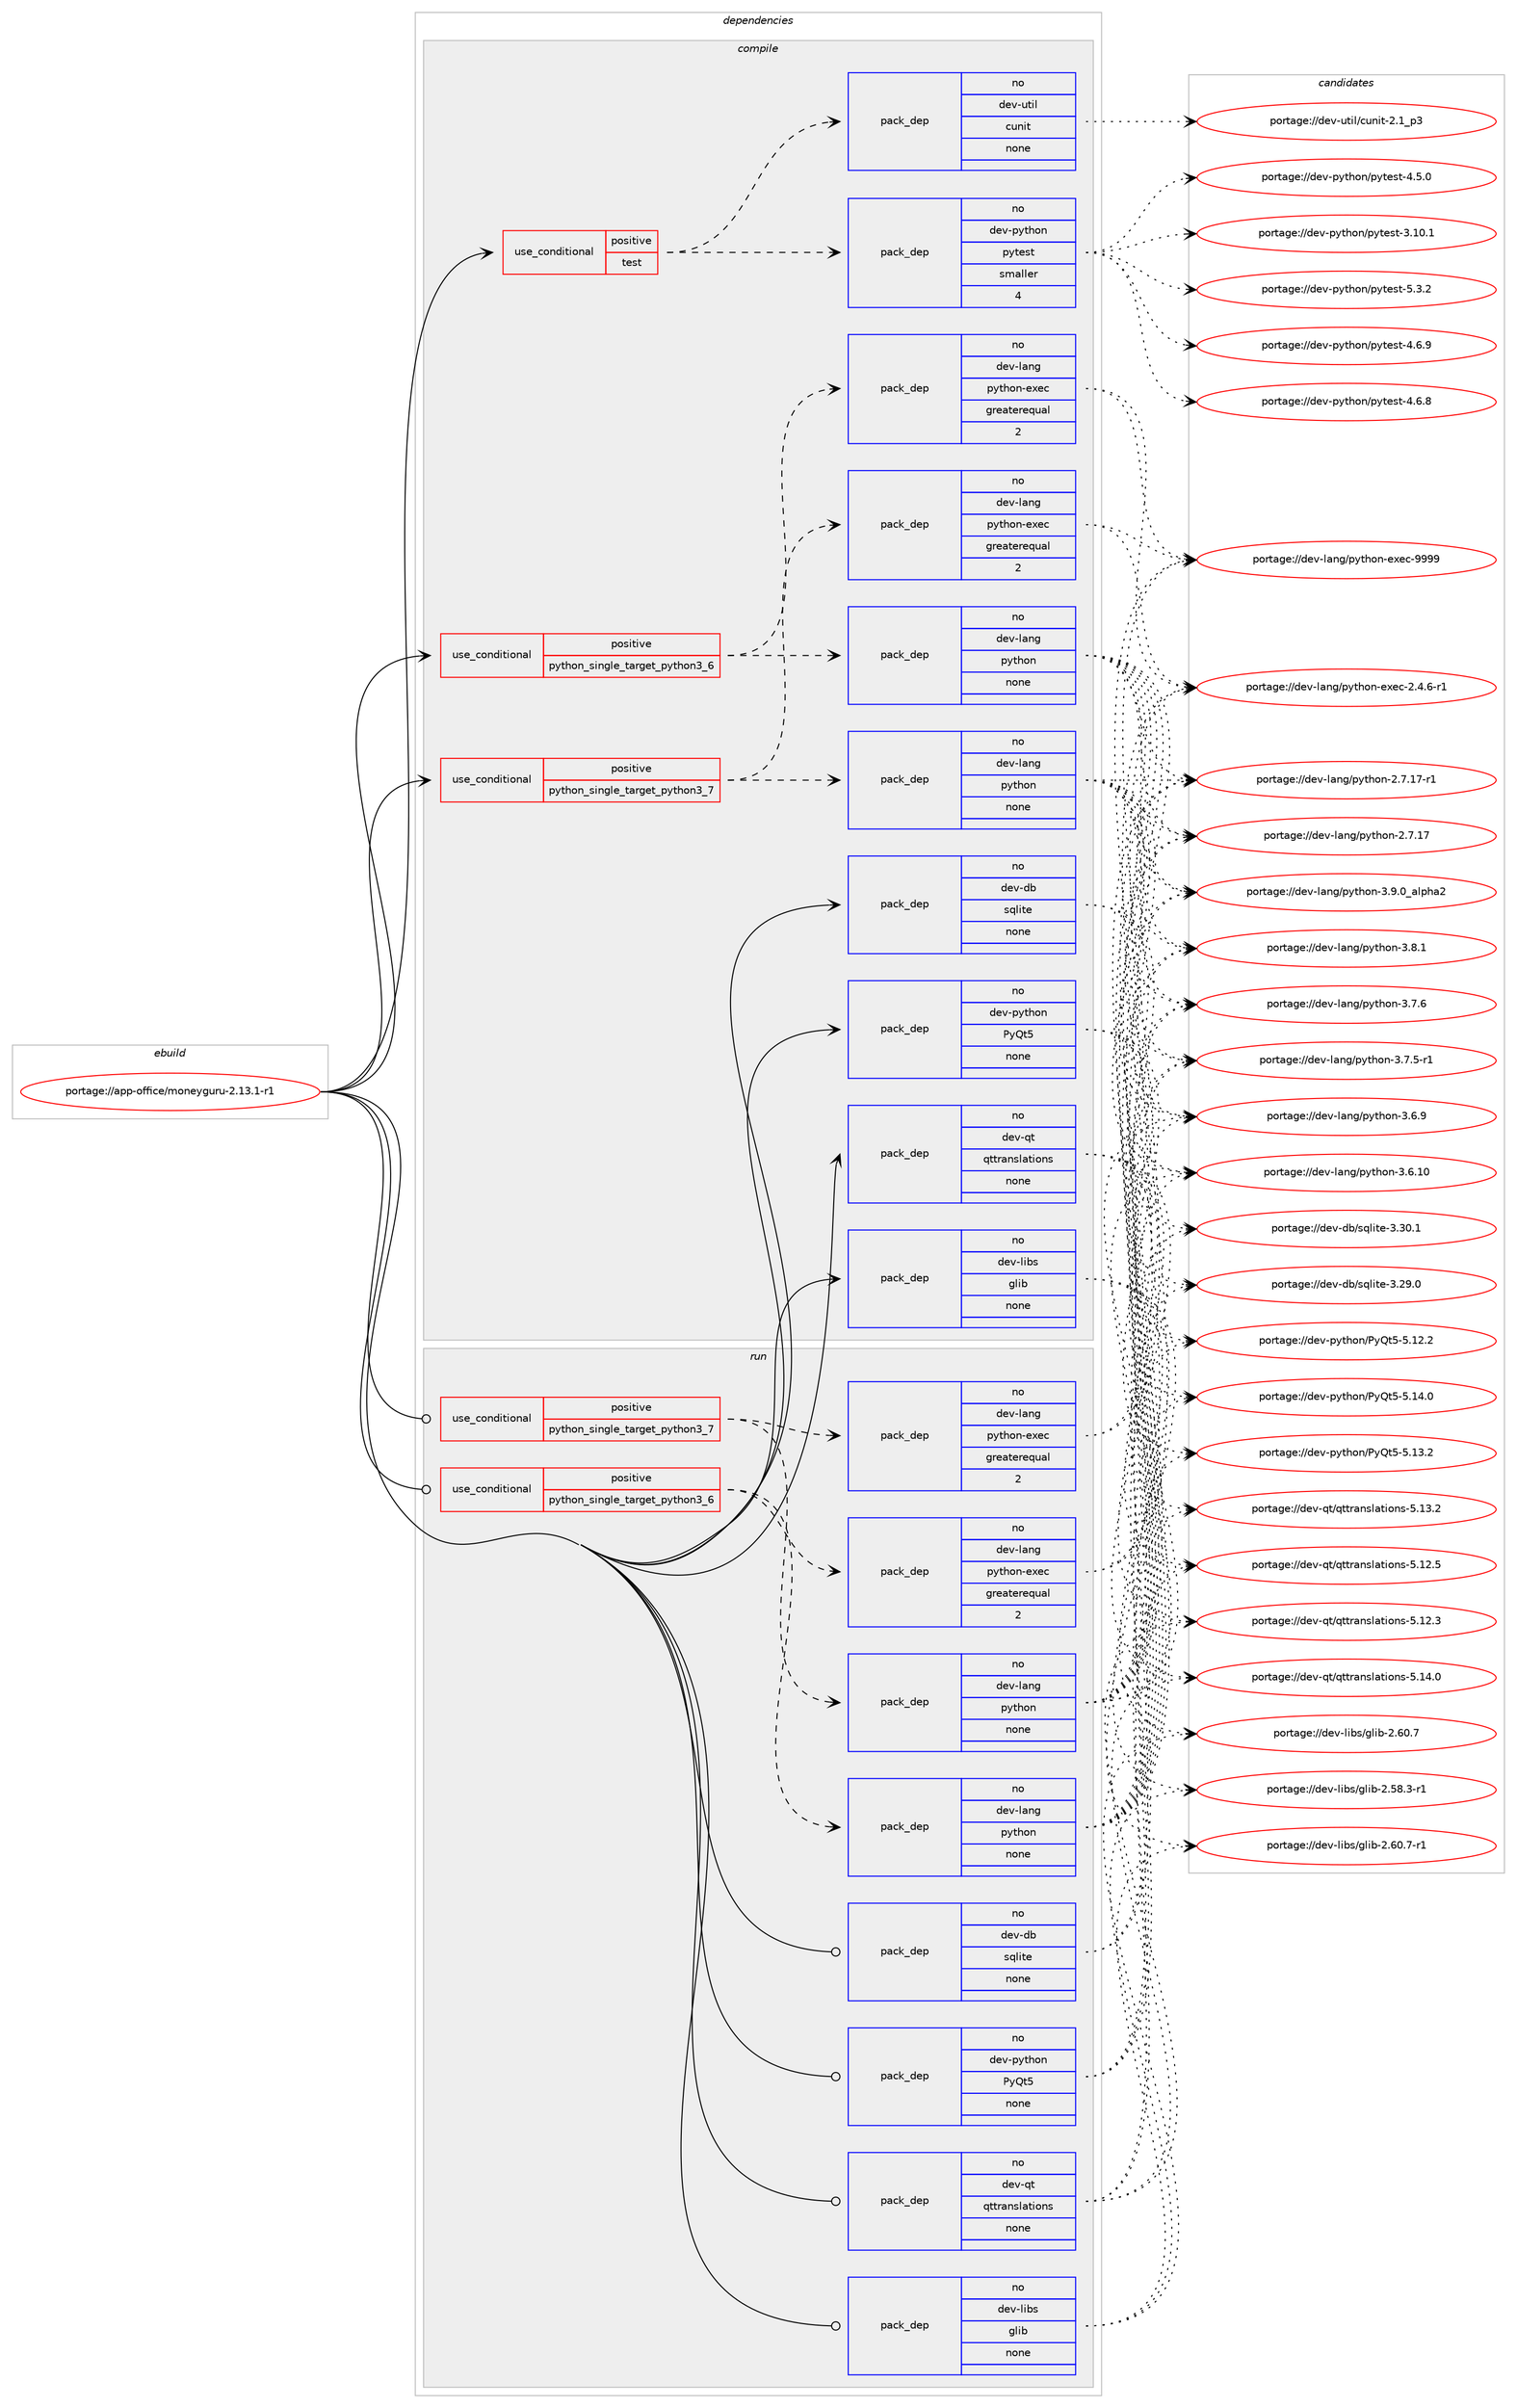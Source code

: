 digraph prolog {

# *************
# Graph options
# *************

newrank=true;
concentrate=true;
compound=true;
graph [rankdir=LR,fontname=Helvetica,fontsize=10,ranksep=1.5];#, ranksep=2.5, nodesep=0.2];
edge  [arrowhead=vee];
node  [fontname=Helvetica,fontsize=10];

# **********
# The ebuild
# **********

subgraph cluster_leftcol {
color=gray;
label=<<i>ebuild</i>>;
id [label="portage://app-office/moneyguru-2.13.1-r1", color=red, width=4, href="../app-office/moneyguru-2.13.1-r1.svg"];
}

# ****************
# The dependencies
# ****************

subgraph cluster_midcol {
color=gray;
label=<<i>dependencies</i>>;
subgraph cluster_compile {
fillcolor="#eeeeee";
style=filled;
label=<<i>compile</i>>;
subgraph cond141700 {
dependency604596 [label=<<TABLE BORDER="0" CELLBORDER="1" CELLSPACING="0" CELLPADDING="4"><TR><TD ROWSPAN="3" CELLPADDING="10">use_conditional</TD></TR><TR><TD>positive</TD></TR><TR><TD>python_single_target_python3_6</TD></TR></TABLE>>, shape=none, color=red];
subgraph pack454794 {
dependency604597 [label=<<TABLE BORDER="0" CELLBORDER="1" CELLSPACING="0" CELLPADDING="4" WIDTH="220"><TR><TD ROWSPAN="6" CELLPADDING="30">pack_dep</TD></TR><TR><TD WIDTH="110">no</TD></TR><TR><TD>dev-lang</TD></TR><TR><TD>python</TD></TR><TR><TD>none</TD></TR><TR><TD></TD></TR></TABLE>>, shape=none, color=blue];
}
dependency604596:e -> dependency604597:w [weight=20,style="dashed",arrowhead="vee"];
subgraph pack454795 {
dependency604598 [label=<<TABLE BORDER="0" CELLBORDER="1" CELLSPACING="0" CELLPADDING="4" WIDTH="220"><TR><TD ROWSPAN="6" CELLPADDING="30">pack_dep</TD></TR><TR><TD WIDTH="110">no</TD></TR><TR><TD>dev-lang</TD></TR><TR><TD>python-exec</TD></TR><TR><TD>greaterequal</TD></TR><TR><TD>2</TD></TR></TABLE>>, shape=none, color=blue];
}
dependency604596:e -> dependency604598:w [weight=20,style="dashed",arrowhead="vee"];
}
id:e -> dependency604596:w [weight=20,style="solid",arrowhead="vee"];
subgraph cond141701 {
dependency604599 [label=<<TABLE BORDER="0" CELLBORDER="1" CELLSPACING="0" CELLPADDING="4"><TR><TD ROWSPAN="3" CELLPADDING="10">use_conditional</TD></TR><TR><TD>positive</TD></TR><TR><TD>python_single_target_python3_7</TD></TR></TABLE>>, shape=none, color=red];
subgraph pack454796 {
dependency604600 [label=<<TABLE BORDER="0" CELLBORDER="1" CELLSPACING="0" CELLPADDING="4" WIDTH="220"><TR><TD ROWSPAN="6" CELLPADDING="30">pack_dep</TD></TR><TR><TD WIDTH="110">no</TD></TR><TR><TD>dev-lang</TD></TR><TR><TD>python</TD></TR><TR><TD>none</TD></TR><TR><TD></TD></TR></TABLE>>, shape=none, color=blue];
}
dependency604599:e -> dependency604600:w [weight=20,style="dashed",arrowhead="vee"];
subgraph pack454797 {
dependency604601 [label=<<TABLE BORDER="0" CELLBORDER="1" CELLSPACING="0" CELLPADDING="4" WIDTH="220"><TR><TD ROWSPAN="6" CELLPADDING="30">pack_dep</TD></TR><TR><TD WIDTH="110">no</TD></TR><TR><TD>dev-lang</TD></TR><TR><TD>python-exec</TD></TR><TR><TD>greaterequal</TD></TR><TR><TD>2</TD></TR></TABLE>>, shape=none, color=blue];
}
dependency604599:e -> dependency604601:w [weight=20,style="dashed",arrowhead="vee"];
}
id:e -> dependency604599:w [weight=20,style="solid",arrowhead="vee"];
subgraph cond141702 {
dependency604602 [label=<<TABLE BORDER="0" CELLBORDER="1" CELLSPACING="0" CELLPADDING="4"><TR><TD ROWSPAN="3" CELLPADDING="10">use_conditional</TD></TR><TR><TD>positive</TD></TR><TR><TD>test</TD></TR></TABLE>>, shape=none, color=red];
subgraph pack454798 {
dependency604603 [label=<<TABLE BORDER="0" CELLBORDER="1" CELLSPACING="0" CELLPADDING="4" WIDTH="220"><TR><TD ROWSPAN="6" CELLPADDING="30">pack_dep</TD></TR><TR><TD WIDTH="110">no</TD></TR><TR><TD>dev-python</TD></TR><TR><TD>pytest</TD></TR><TR><TD>smaller</TD></TR><TR><TD>4</TD></TR></TABLE>>, shape=none, color=blue];
}
dependency604602:e -> dependency604603:w [weight=20,style="dashed",arrowhead="vee"];
subgraph pack454799 {
dependency604604 [label=<<TABLE BORDER="0" CELLBORDER="1" CELLSPACING="0" CELLPADDING="4" WIDTH="220"><TR><TD ROWSPAN="6" CELLPADDING="30">pack_dep</TD></TR><TR><TD WIDTH="110">no</TD></TR><TR><TD>dev-util</TD></TR><TR><TD>cunit</TD></TR><TR><TD>none</TD></TR><TR><TD></TD></TR></TABLE>>, shape=none, color=blue];
}
dependency604602:e -> dependency604604:w [weight=20,style="dashed",arrowhead="vee"];
}
id:e -> dependency604602:w [weight=20,style="solid",arrowhead="vee"];
subgraph pack454800 {
dependency604605 [label=<<TABLE BORDER="0" CELLBORDER="1" CELLSPACING="0" CELLPADDING="4" WIDTH="220"><TR><TD ROWSPAN="6" CELLPADDING="30">pack_dep</TD></TR><TR><TD WIDTH="110">no</TD></TR><TR><TD>dev-db</TD></TR><TR><TD>sqlite</TD></TR><TR><TD>none</TD></TR><TR><TD></TD></TR></TABLE>>, shape=none, color=blue];
}
id:e -> dependency604605:w [weight=20,style="solid",arrowhead="vee"];
subgraph pack454801 {
dependency604606 [label=<<TABLE BORDER="0" CELLBORDER="1" CELLSPACING="0" CELLPADDING="4" WIDTH="220"><TR><TD ROWSPAN="6" CELLPADDING="30">pack_dep</TD></TR><TR><TD WIDTH="110">no</TD></TR><TR><TD>dev-libs</TD></TR><TR><TD>glib</TD></TR><TR><TD>none</TD></TR><TR><TD></TD></TR></TABLE>>, shape=none, color=blue];
}
id:e -> dependency604606:w [weight=20,style="solid",arrowhead="vee"];
subgraph pack454802 {
dependency604607 [label=<<TABLE BORDER="0" CELLBORDER="1" CELLSPACING="0" CELLPADDING="4" WIDTH="220"><TR><TD ROWSPAN="6" CELLPADDING="30">pack_dep</TD></TR><TR><TD WIDTH="110">no</TD></TR><TR><TD>dev-python</TD></TR><TR><TD>PyQt5</TD></TR><TR><TD>none</TD></TR><TR><TD></TD></TR></TABLE>>, shape=none, color=blue];
}
id:e -> dependency604607:w [weight=20,style="solid",arrowhead="vee"];
subgraph pack454803 {
dependency604608 [label=<<TABLE BORDER="0" CELLBORDER="1" CELLSPACING="0" CELLPADDING="4" WIDTH="220"><TR><TD ROWSPAN="6" CELLPADDING="30">pack_dep</TD></TR><TR><TD WIDTH="110">no</TD></TR><TR><TD>dev-qt</TD></TR><TR><TD>qttranslations</TD></TR><TR><TD>none</TD></TR><TR><TD></TD></TR></TABLE>>, shape=none, color=blue];
}
id:e -> dependency604608:w [weight=20,style="solid",arrowhead="vee"];
}
subgraph cluster_compileandrun {
fillcolor="#eeeeee";
style=filled;
label=<<i>compile and run</i>>;
}
subgraph cluster_run {
fillcolor="#eeeeee";
style=filled;
label=<<i>run</i>>;
subgraph cond141703 {
dependency604609 [label=<<TABLE BORDER="0" CELLBORDER="1" CELLSPACING="0" CELLPADDING="4"><TR><TD ROWSPAN="3" CELLPADDING="10">use_conditional</TD></TR><TR><TD>positive</TD></TR><TR><TD>python_single_target_python3_6</TD></TR></TABLE>>, shape=none, color=red];
subgraph pack454804 {
dependency604610 [label=<<TABLE BORDER="0" CELLBORDER="1" CELLSPACING="0" CELLPADDING="4" WIDTH="220"><TR><TD ROWSPAN="6" CELLPADDING="30">pack_dep</TD></TR><TR><TD WIDTH="110">no</TD></TR><TR><TD>dev-lang</TD></TR><TR><TD>python</TD></TR><TR><TD>none</TD></TR><TR><TD></TD></TR></TABLE>>, shape=none, color=blue];
}
dependency604609:e -> dependency604610:w [weight=20,style="dashed",arrowhead="vee"];
subgraph pack454805 {
dependency604611 [label=<<TABLE BORDER="0" CELLBORDER="1" CELLSPACING="0" CELLPADDING="4" WIDTH="220"><TR><TD ROWSPAN="6" CELLPADDING="30">pack_dep</TD></TR><TR><TD WIDTH="110">no</TD></TR><TR><TD>dev-lang</TD></TR><TR><TD>python-exec</TD></TR><TR><TD>greaterequal</TD></TR><TR><TD>2</TD></TR></TABLE>>, shape=none, color=blue];
}
dependency604609:e -> dependency604611:w [weight=20,style="dashed",arrowhead="vee"];
}
id:e -> dependency604609:w [weight=20,style="solid",arrowhead="odot"];
subgraph cond141704 {
dependency604612 [label=<<TABLE BORDER="0" CELLBORDER="1" CELLSPACING="0" CELLPADDING="4"><TR><TD ROWSPAN="3" CELLPADDING="10">use_conditional</TD></TR><TR><TD>positive</TD></TR><TR><TD>python_single_target_python3_7</TD></TR></TABLE>>, shape=none, color=red];
subgraph pack454806 {
dependency604613 [label=<<TABLE BORDER="0" CELLBORDER="1" CELLSPACING="0" CELLPADDING="4" WIDTH="220"><TR><TD ROWSPAN="6" CELLPADDING="30">pack_dep</TD></TR><TR><TD WIDTH="110">no</TD></TR><TR><TD>dev-lang</TD></TR><TR><TD>python</TD></TR><TR><TD>none</TD></TR><TR><TD></TD></TR></TABLE>>, shape=none, color=blue];
}
dependency604612:e -> dependency604613:w [weight=20,style="dashed",arrowhead="vee"];
subgraph pack454807 {
dependency604614 [label=<<TABLE BORDER="0" CELLBORDER="1" CELLSPACING="0" CELLPADDING="4" WIDTH="220"><TR><TD ROWSPAN="6" CELLPADDING="30">pack_dep</TD></TR><TR><TD WIDTH="110">no</TD></TR><TR><TD>dev-lang</TD></TR><TR><TD>python-exec</TD></TR><TR><TD>greaterequal</TD></TR><TR><TD>2</TD></TR></TABLE>>, shape=none, color=blue];
}
dependency604612:e -> dependency604614:w [weight=20,style="dashed",arrowhead="vee"];
}
id:e -> dependency604612:w [weight=20,style="solid",arrowhead="odot"];
subgraph pack454808 {
dependency604615 [label=<<TABLE BORDER="0" CELLBORDER="1" CELLSPACING="0" CELLPADDING="4" WIDTH="220"><TR><TD ROWSPAN="6" CELLPADDING="30">pack_dep</TD></TR><TR><TD WIDTH="110">no</TD></TR><TR><TD>dev-db</TD></TR><TR><TD>sqlite</TD></TR><TR><TD>none</TD></TR><TR><TD></TD></TR></TABLE>>, shape=none, color=blue];
}
id:e -> dependency604615:w [weight=20,style="solid",arrowhead="odot"];
subgraph pack454809 {
dependency604616 [label=<<TABLE BORDER="0" CELLBORDER="1" CELLSPACING="0" CELLPADDING="4" WIDTH="220"><TR><TD ROWSPAN="6" CELLPADDING="30">pack_dep</TD></TR><TR><TD WIDTH="110">no</TD></TR><TR><TD>dev-libs</TD></TR><TR><TD>glib</TD></TR><TR><TD>none</TD></TR><TR><TD></TD></TR></TABLE>>, shape=none, color=blue];
}
id:e -> dependency604616:w [weight=20,style="solid",arrowhead="odot"];
subgraph pack454810 {
dependency604617 [label=<<TABLE BORDER="0" CELLBORDER="1" CELLSPACING="0" CELLPADDING="4" WIDTH="220"><TR><TD ROWSPAN="6" CELLPADDING="30">pack_dep</TD></TR><TR><TD WIDTH="110">no</TD></TR><TR><TD>dev-python</TD></TR><TR><TD>PyQt5</TD></TR><TR><TD>none</TD></TR><TR><TD></TD></TR></TABLE>>, shape=none, color=blue];
}
id:e -> dependency604617:w [weight=20,style="solid",arrowhead="odot"];
subgraph pack454811 {
dependency604618 [label=<<TABLE BORDER="0" CELLBORDER="1" CELLSPACING="0" CELLPADDING="4" WIDTH="220"><TR><TD ROWSPAN="6" CELLPADDING="30">pack_dep</TD></TR><TR><TD WIDTH="110">no</TD></TR><TR><TD>dev-qt</TD></TR><TR><TD>qttranslations</TD></TR><TR><TD>none</TD></TR><TR><TD></TD></TR></TABLE>>, shape=none, color=blue];
}
id:e -> dependency604618:w [weight=20,style="solid",arrowhead="odot"];
}
}

# **************
# The candidates
# **************

subgraph cluster_choices {
rank=same;
color=gray;
label=<<i>candidates</i>>;

subgraph choice454794 {
color=black;
nodesep=1;
choice10010111845108971101034711212111610411111045514657464895971081121049750 [label="portage://dev-lang/python-3.9.0_alpha2", color=red, width=4,href="../dev-lang/python-3.9.0_alpha2.svg"];
choice100101118451089711010347112121116104111110455146564649 [label="portage://dev-lang/python-3.8.1", color=red, width=4,href="../dev-lang/python-3.8.1.svg"];
choice100101118451089711010347112121116104111110455146554654 [label="portage://dev-lang/python-3.7.6", color=red, width=4,href="../dev-lang/python-3.7.6.svg"];
choice1001011184510897110103471121211161041111104551465546534511449 [label="portage://dev-lang/python-3.7.5-r1", color=red, width=4,href="../dev-lang/python-3.7.5-r1.svg"];
choice100101118451089711010347112121116104111110455146544657 [label="portage://dev-lang/python-3.6.9", color=red, width=4,href="../dev-lang/python-3.6.9.svg"];
choice10010111845108971101034711212111610411111045514654464948 [label="portage://dev-lang/python-3.6.10", color=red, width=4,href="../dev-lang/python-3.6.10.svg"];
choice100101118451089711010347112121116104111110455046554649554511449 [label="portage://dev-lang/python-2.7.17-r1", color=red, width=4,href="../dev-lang/python-2.7.17-r1.svg"];
choice10010111845108971101034711212111610411111045504655464955 [label="portage://dev-lang/python-2.7.17", color=red, width=4,href="../dev-lang/python-2.7.17.svg"];
dependency604597:e -> choice10010111845108971101034711212111610411111045514657464895971081121049750:w [style=dotted,weight="100"];
dependency604597:e -> choice100101118451089711010347112121116104111110455146564649:w [style=dotted,weight="100"];
dependency604597:e -> choice100101118451089711010347112121116104111110455146554654:w [style=dotted,weight="100"];
dependency604597:e -> choice1001011184510897110103471121211161041111104551465546534511449:w [style=dotted,weight="100"];
dependency604597:e -> choice100101118451089711010347112121116104111110455146544657:w [style=dotted,weight="100"];
dependency604597:e -> choice10010111845108971101034711212111610411111045514654464948:w [style=dotted,weight="100"];
dependency604597:e -> choice100101118451089711010347112121116104111110455046554649554511449:w [style=dotted,weight="100"];
dependency604597:e -> choice10010111845108971101034711212111610411111045504655464955:w [style=dotted,weight="100"];
}
subgraph choice454795 {
color=black;
nodesep=1;
choice10010111845108971101034711212111610411111045101120101994557575757 [label="portage://dev-lang/python-exec-9999", color=red, width=4,href="../dev-lang/python-exec-9999.svg"];
choice10010111845108971101034711212111610411111045101120101994550465246544511449 [label="portage://dev-lang/python-exec-2.4.6-r1", color=red, width=4,href="../dev-lang/python-exec-2.4.6-r1.svg"];
dependency604598:e -> choice10010111845108971101034711212111610411111045101120101994557575757:w [style=dotted,weight="100"];
dependency604598:e -> choice10010111845108971101034711212111610411111045101120101994550465246544511449:w [style=dotted,weight="100"];
}
subgraph choice454796 {
color=black;
nodesep=1;
choice10010111845108971101034711212111610411111045514657464895971081121049750 [label="portage://dev-lang/python-3.9.0_alpha2", color=red, width=4,href="../dev-lang/python-3.9.0_alpha2.svg"];
choice100101118451089711010347112121116104111110455146564649 [label="portage://dev-lang/python-3.8.1", color=red, width=4,href="../dev-lang/python-3.8.1.svg"];
choice100101118451089711010347112121116104111110455146554654 [label="portage://dev-lang/python-3.7.6", color=red, width=4,href="../dev-lang/python-3.7.6.svg"];
choice1001011184510897110103471121211161041111104551465546534511449 [label="portage://dev-lang/python-3.7.5-r1", color=red, width=4,href="../dev-lang/python-3.7.5-r1.svg"];
choice100101118451089711010347112121116104111110455146544657 [label="portage://dev-lang/python-3.6.9", color=red, width=4,href="../dev-lang/python-3.6.9.svg"];
choice10010111845108971101034711212111610411111045514654464948 [label="portage://dev-lang/python-3.6.10", color=red, width=4,href="../dev-lang/python-3.6.10.svg"];
choice100101118451089711010347112121116104111110455046554649554511449 [label="portage://dev-lang/python-2.7.17-r1", color=red, width=4,href="../dev-lang/python-2.7.17-r1.svg"];
choice10010111845108971101034711212111610411111045504655464955 [label="portage://dev-lang/python-2.7.17", color=red, width=4,href="../dev-lang/python-2.7.17.svg"];
dependency604600:e -> choice10010111845108971101034711212111610411111045514657464895971081121049750:w [style=dotted,weight="100"];
dependency604600:e -> choice100101118451089711010347112121116104111110455146564649:w [style=dotted,weight="100"];
dependency604600:e -> choice100101118451089711010347112121116104111110455146554654:w [style=dotted,weight="100"];
dependency604600:e -> choice1001011184510897110103471121211161041111104551465546534511449:w [style=dotted,weight="100"];
dependency604600:e -> choice100101118451089711010347112121116104111110455146544657:w [style=dotted,weight="100"];
dependency604600:e -> choice10010111845108971101034711212111610411111045514654464948:w [style=dotted,weight="100"];
dependency604600:e -> choice100101118451089711010347112121116104111110455046554649554511449:w [style=dotted,weight="100"];
dependency604600:e -> choice10010111845108971101034711212111610411111045504655464955:w [style=dotted,weight="100"];
}
subgraph choice454797 {
color=black;
nodesep=1;
choice10010111845108971101034711212111610411111045101120101994557575757 [label="portage://dev-lang/python-exec-9999", color=red, width=4,href="../dev-lang/python-exec-9999.svg"];
choice10010111845108971101034711212111610411111045101120101994550465246544511449 [label="portage://dev-lang/python-exec-2.4.6-r1", color=red, width=4,href="../dev-lang/python-exec-2.4.6-r1.svg"];
dependency604601:e -> choice10010111845108971101034711212111610411111045101120101994557575757:w [style=dotted,weight="100"];
dependency604601:e -> choice10010111845108971101034711212111610411111045101120101994550465246544511449:w [style=dotted,weight="100"];
}
subgraph choice454798 {
color=black;
nodesep=1;
choice1001011184511212111610411111047112121116101115116455346514650 [label="portage://dev-python/pytest-5.3.2", color=red, width=4,href="../dev-python/pytest-5.3.2.svg"];
choice1001011184511212111610411111047112121116101115116455246544657 [label="portage://dev-python/pytest-4.6.9", color=red, width=4,href="../dev-python/pytest-4.6.9.svg"];
choice1001011184511212111610411111047112121116101115116455246544656 [label="portage://dev-python/pytest-4.6.8", color=red, width=4,href="../dev-python/pytest-4.6.8.svg"];
choice1001011184511212111610411111047112121116101115116455246534648 [label="portage://dev-python/pytest-4.5.0", color=red, width=4,href="../dev-python/pytest-4.5.0.svg"];
choice100101118451121211161041111104711212111610111511645514649484649 [label="portage://dev-python/pytest-3.10.1", color=red, width=4,href="../dev-python/pytest-3.10.1.svg"];
dependency604603:e -> choice1001011184511212111610411111047112121116101115116455346514650:w [style=dotted,weight="100"];
dependency604603:e -> choice1001011184511212111610411111047112121116101115116455246544657:w [style=dotted,weight="100"];
dependency604603:e -> choice1001011184511212111610411111047112121116101115116455246544656:w [style=dotted,weight="100"];
dependency604603:e -> choice1001011184511212111610411111047112121116101115116455246534648:w [style=dotted,weight="100"];
dependency604603:e -> choice100101118451121211161041111104711212111610111511645514649484649:w [style=dotted,weight="100"];
}
subgraph choice454799 {
color=black;
nodesep=1;
choice100101118451171161051084799117110105116455046499511251 [label="portage://dev-util/cunit-2.1_p3", color=red, width=4,href="../dev-util/cunit-2.1_p3.svg"];
dependency604604:e -> choice100101118451171161051084799117110105116455046499511251:w [style=dotted,weight="100"];
}
subgraph choice454800 {
color=black;
nodesep=1;
choice10010111845100984711511310810511610145514651484649 [label="portage://dev-db/sqlite-3.30.1", color=red, width=4,href="../dev-db/sqlite-3.30.1.svg"];
choice10010111845100984711511310810511610145514650574648 [label="portage://dev-db/sqlite-3.29.0", color=red, width=4,href="../dev-db/sqlite-3.29.0.svg"];
dependency604605:e -> choice10010111845100984711511310810511610145514651484649:w [style=dotted,weight="100"];
dependency604605:e -> choice10010111845100984711511310810511610145514650574648:w [style=dotted,weight="100"];
}
subgraph choice454801 {
color=black;
nodesep=1;
choice10010111845108105981154710310810598455046544846554511449 [label="portage://dev-libs/glib-2.60.7-r1", color=red, width=4,href="../dev-libs/glib-2.60.7-r1.svg"];
choice1001011184510810598115471031081059845504654484655 [label="portage://dev-libs/glib-2.60.7", color=red, width=4,href="../dev-libs/glib-2.60.7.svg"];
choice10010111845108105981154710310810598455046535646514511449 [label="portage://dev-libs/glib-2.58.3-r1", color=red, width=4,href="../dev-libs/glib-2.58.3-r1.svg"];
dependency604606:e -> choice10010111845108105981154710310810598455046544846554511449:w [style=dotted,weight="100"];
dependency604606:e -> choice1001011184510810598115471031081059845504654484655:w [style=dotted,weight="100"];
dependency604606:e -> choice10010111845108105981154710310810598455046535646514511449:w [style=dotted,weight="100"];
}
subgraph choice454802 {
color=black;
nodesep=1;
choice100101118451121211161041111104780121811165345534649524648 [label="portage://dev-python/PyQt5-5.14.0", color=red, width=4,href="../dev-python/PyQt5-5.14.0.svg"];
choice100101118451121211161041111104780121811165345534649514650 [label="portage://dev-python/PyQt5-5.13.2", color=red, width=4,href="../dev-python/PyQt5-5.13.2.svg"];
choice100101118451121211161041111104780121811165345534649504650 [label="portage://dev-python/PyQt5-5.12.2", color=red, width=4,href="../dev-python/PyQt5-5.12.2.svg"];
dependency604607:e -> choice100101118451121211161041111104780121811165345534649524648:w [style=dotted,weight="100"];
dependency604607:e -> choice100101118451121211161041111104780121811165345534649514650:w [style=dotted,weight="100"];
dependency604607:e -> choice100101118451121211161041111104780121811165345534649504650:w [style=dotted,weight="100"];
}
subgraph choice454803 {
color=black;
nodesep=1;
choice1001011184511311647113116116114971101151089711610511111011545534649524648 [label="portage://dev-qt/qttranslations-5.14.0", color=red, width=4,href="../dev-qt/qttranslations-5.14.0.svg"];
choice1001011184511311647113116116114971101151089711610511111011545534649514650 [label="portage://dev-qt/qttranslations-5.13.2", color=red, width=4,href="../dev-qt/qttranslations-5.13.2.svg"];
choice1001011184511311647113116116114971101151089711610511111011545534649504653 [label="portage://dev-qt/qttranslations-5.12.5", color=red, width=4,href="../dev-qt/qttranslations-5.12.5.svg"];
choice1001011184511311647113116116114971101151089711610511111011545534649504651 [label="portage://dev-qt/qttranslations-5.12.3", color=red, width=4,href="../dev-qt/qttranslations-5.12.3.svg"];
dependency604608:e -> choice1001011184511311647113116116114971101151089711610511111011545534649524648:w [style=dotted,weight="100"];
dependency604608:e -> choice1001011184511311647113116116114971101151089711610511111011545534649514650:w [style=dotted,weight="100"];
dependency604608:e -> choice1001011184511311647113116116114971101151089711610511111011545534649504653:w [style=dotted,weight="100"];
dependency604608:e -> choice1001011184511311647113116116114971101151089711610511111011545534649504651:w [style=dotted,weight="100"];
}
subgraph choice454804 {
color=black;
nodesep=1;
choice10010111845108971101034711212111610411111045514657464895971081121049750 [label="portage://dev-lang/python-3.9.0_alpha2", color=red, width=4,href="../dev-lang/python-3.9.0_alpha2.svg"];
choice100101118451089711010347112121116104111110455146564649 [label="portage://dev-lang/python-3.8.1", color=red, width=4,href="../dev-lang/python-3.8.1.svg"];
choice100101118451089711010347112121116104111110455146554654 [label="portage://dev-lang/python-3.7.6", color=red, width=4,href="../dev-lang/python-3.7.6.svg"];
choice1001011184510897110103471121211161041111104551465546534511449 [label="portage://dev-lang/python-3.7.5-r1", color=red, width=4,href="../dev-lang/python-3.7.5-r1.svg"];
choice100101118451089711010347112121116104111110455146544657 [label="portage://dev-lang/python-3.6.9", color=red, width=4,href="../dev-lang/python-3.6.9.svg"];
choice10010111845108971101034711212111610411111045514654464948 [label="portage://dev-lang/python-3.6.10", color=red, width=4,href="../dev-lang/python-3.6.10.svg"];
choice100101118451089711010347112121116104111110455046554649554511449 [label="portage://dev-lang/python-2.7.17-r1", color=red, width=4,href="../dev-lang/python-2.7.17-r1.svg"];
choice10010111845108971101034711212111610411111045504655464955 [label="portage://dev-lang/python-2.7.17", color=red, width=4,href="../dev-lang/python-2.7.17.svg"];
dependency604610:e -> choice10010111845108971101034711212111610411111045514657464895971081121049750:w [style=dotted,weight="100"];
dependency604610:e -> choice100101118451089711010347112121116104111110455146564649:w [style=dotted,weight="100"];
dependency604610:e -> choice100101118451089711010347112121116104111110455146554654:w [style=dotted,weight="100"];
dependency604610:e -> choice1001011184510897110103471121211161041111104551465546534511449:w [style=dotted,weight="100"];
dependency604610:e -> choice100101118451089711010347112121116104111110455146544657:w [style=dotted,weight="100"];
dependency604610:e -> choice10010111845108971101034711212111610411111045514654464948:w [style=dotted,weight="100"];
dependency604610:e -> choice100101118451089711010347112121116104111110455046554649554511449:w [style=dotted,weight="100"];
dependency604610:e -> choice10010111845108971101034711212111610411111045504655464955:w [style=dotted,weight="100"];
}
subgraph choice454805 {
color=black;
nodesep=1;
choice10010111845108971101034711212111610411111045101120101994557575757 [label="portage://dev-lang/python-exec-9999", color=red, width=4,href="../dev-lang/python-exec-9999.svg"];
choice10010111845108971101034711212111610411111045101120101994550465246544511449 [label="portage://dev-lang/python-exec-2.4.6-r1", color=red, width=4,href="../dev-lang/python-exec-2.4.6-r1.svg"];
dependency604611:e -> choice10010111845108971101034711212111610411111045101120101994557575757:w [style=dotted,weight="100"];
dependency604611:e -> choice10010111845108971101034711212111610411111045101120101994550465246544511449:w [style=dotted,weight="100"];
}
subgraph choice454806 {
color=black;
nodesep=1;
choice10010111845108971101034711212111610411111045514657464895971081121049750 [label="portage://dev-lang/python-3.9.0_alpha2", color=red, width=4,href="../dev-lang/python-3.9.0_alpha2.svg"];
choice100101118451089711010347112121116104111110455146564649 [label="portage://dev-lang/python-3.8.1", color=red, width=4,href="../dev-lang/python-3.8.1.svg"];
choice100101118451089711010347112121116104111110455146554654 [label="portage://dev-lang/python-3.7.6", color=red, width=4,href="../dev-lang/python-3.7.6.svg"];
choice1001011184510897110103471121211161041111104551465546534511449 [label="portage://dev-lang/python-3.7.5-r1", color=red, width=4,href="../dev-lang/python-3.7.5-r1.svg"];
choice100101118451089711010347112121116104111110455146544657 [label="portage://dev-lang/python-3.6.9", color=red, width=4,href="../dev-lang/python-3.6.9.svg"];
choice10010111845108971101034711212111610411111045514654464948 [label="portage://dev-lang/python-3.6.10", color=red, width=4,href="../dev-lang/python-3.6.10.svg"];
choice100101118451089711010347112121116104111110455046554649554511449 [label="portage://dev-lang/python-2.7.17-r1", color=red, width=4,href="../dev-lang/python-2.7.17-r1.svg"];
choice10010111845108971101034711212111610411111045504655464955 [label="portage://dev-lang/python-2.7.17", color=red, width=4,href="../dev-lang/python-2.7.17.svg"];
dependency604613:e -> choice10010111845108971101034711212111610411111045514657464895971081121049750:w [style=dotted,weight="100"];
dependency604613:e -> choice100101118451089711010347112121116104111110455146564649:w [style=dotted,weight="100"];
dependency604613:e -> choice100101118451089711010347112121116104111110455146554654:w [style=dotted,weight="100"];
dependency604613:e -> choice1001011184510897110103471121211161041111104551465546534511449:w [style=dotted,weight="100"];
dependency604613:e -> choice100101118451089711010347112121116104111110455146544657:w [style=dotted,weight="100"];
dependency604613:e -> choice10010111845108971101034711212111610411111045514654464948:w [style=dotted,weight="100"];
dependency604613:e -> choice100101118451089711010347112121116104111110455046554649554511449:w [style=dotted,weight="100"];
dependency604613:e -> choice10010111845108971101034711212111610411111045504655464955:w [style=dotted,weight="100"];
}
subgraph choice454807 {
color=black;
nodesep=1;
choice10010111845108971101034711212111610411111045101120101994557575757 [label="portage://dev-lang/python-exec-9999", color=red, width=4,href="../dev-lang/python-exec-9999.svg"];
choice10010111845108971101034711212111610411111045101120101994550465246544511449 [label="portage://dev-lang/python-exec-2.4.6-r1", color=red, width=4,href="../dev-lang/python-exec-2.4.6-r1.svg"];
dependency604614:e -> choice10010111845108971101034711212111610411111045101120101994557575757:w [style=dotted,weight="100"];
dependency604614:e -> choice10010111845108971101034711212111610411111045101120101994550465246544511449:w [style=dotted,weight="100"];
}
subgraph choice454808 {
color=black;
nodesep=1;
choice10010111845100984711511310810511610145514651484649 [label="portage://dev-db/sqlite-3.30.1", color=red, width=4,href="../dev-db/sqlite-3.30.1.svg"];
choice10010111845100984711511310810511610145514650574648 [label="portage://dev-db/sqlite-3.29.0", color=red, width=4,href="../dev-db/sqlite-3.29.0.svg"];
dependency604615:e -> choice10010111845100984711511310810511610145514651484649:w [style=dotted,weight="100"];
dependency604615:e -> choice10010111845100984711511310810511610145514650574648:w [style=dotted,weight="100"];
}
subgraph choice454809 {
color=black;
nodesep=1;
choice10010111845108105981154710310810598455046544846554511449 [label="portage://dev-libs/glib-2.60.7-r1", color=red, width=4,href="../dev-libs/glib-2.60.7-r1.svg"];
choice1001011184510810598115471031081059845504654484655 [label="portage://dev-libs/glib-2.60.7", color=red, width=4,href="../dev-libs/glib-2.60.7.svg"];
choice10010111845108105981154710310810598455046535646514511449 [label="portage://dev-libs/glib-2.58.3-r1", color=red, width=4,href="../dev-libs/glib-2.58.3-r1.svg"];
dependency604616:e -> choice10010111845108105981154710310810598455046544846554511449:w [style=dotted,weight="100"];
dependency604616:e -> choice1001011184510810598115471031081059845504654484655:w [style=dotted,weight="100"];
dependency604616:e -> choice10010111845108105981154710310810598455046535646514511449:w [style=dotted,weight="100"];
}
subgraph choice454810 {
color=black;
nodesep=1;
choice100101118451121211161041111104780121811165345534649524648 [label="portage://dev-python/PyQt5-5.14.0", color=red, width=4,href="../dev-python/PyQt5-5.14.0.svg"];
choice100101118451121211161041111104780121811165345534649514650 [label="portage://dev-python/PyQt5-5.13.2", color=red, width=4,href="../dev-python/PyQt5-5.13.2.svg"];
choice100101118451121211161041111104780121811165345534649504650 [label="portage://dev-python/PyQt5-5.12.2", color=red, width=4,href="../dev-python/PyQt5-5.12.2.svg"];
dependency604617:e -> choice100101118451121211161041111104780121811165345534649524648:w [style=dotted,weight="100"];
dependency604617:e -> choice100101118451121211161041111104780121811165345534649514650:w [style=dotted,weight="100"];
dependency604617:e -> choice100101118451121211161041111104780121811165345534649504650:w [style=dotted,weight="100"];
}
subgraph choice454811 {
color=black;
nodesep=1;
choice1001011184511311647113116116114971101151089711610511111011545534649524648 [label="portage://dev-qt/qttranslations-5.14.0", color=red, width=4,href="../dev-qt/qttranslations-5.14.0.svg"];
choice1001011184511311647113116116114971101151089711610511111011545534649514650 [label="portage://dev-qt/qttranslations-5.13.2", color=red, width=4,href="../dev-qt/qttranslations-5.13.2.svg"];
choice1001011184511311647113116116114971101151089711610511111011545534649504653 [label="portage://dev-qt/qttranslations-5.12.5", color=red, width=4,href="../dev-qt/qttranslations-5.12.5.svg"];
choice1001011184511311647113116116114971101151089711610511111011545534649504651 [label="portage://dev-qt/qttranslations-5.12.3", color=red, width=4,href="../dev-qt/qttranslations-5.12.3.svg"];
dependency604618:e -> choice1001011184511311647113116116114971101151089711610511111011545534649524648:w [style=dotted,weight="100"];
dependency604618:e -> choice1001011184511311647113116116114971101151089711610511111011545534649514650:w [style=dotted,weight="100"];
dependency604618:e -> choice1001011184511311647113116116114971101151089711610511111011545534649504653:w [style=dotted,weight="100"];
dependency604618:e -> choice1001011184511311647113116116114971101151089711610511111011545534649504651:w [style=dotted,weight="100"];
}
}

}
